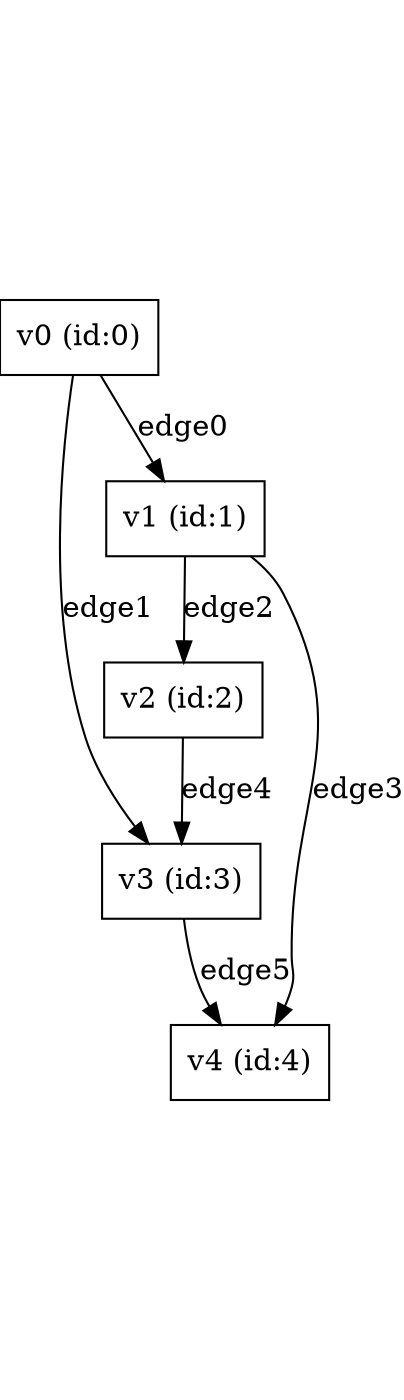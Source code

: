 digraph GVGraphWidget {
	graph [bb="0,0,147,388",
		concentrate=false,
		dpi="96,0",
		overlap=false,
		pad="0,2",
		root="v4 (id:4)",
		splines=true
	];
	node [fixedsize=false,
		label="\N",
		shape=box,
		width=0
	];
	"v4 (id:4)"	 [height=0.5,
		pos="102,18",
		width=0.88889];
	"v3 (id:3)"	 [height=0.5,
		pos="69,106",
		width=0.88889];
	"v3 (id:3)" -> "v4 (id:4)" [key="edge5:v3->v4 (id:5)",
	label=edge5,
	lp="98.5,62",
	pos="e,90.865,36.339 72.211,87.632 74.364,77.592 77.614,64.842 82,54 83.169,51.109 84.538,48.164 86,45.271"];
"v2 (id:2)" [height=0.5,
	pos="69,194",
	width=0.88889];
"v2 (id:2)" -> "v3 (id:3)" [key="edge4:v2->v3 (id:4)",
label=edge4,
lp="85.5,150",
pos="e,69,124.08 69,175.6 69,163.75 69,147.82 69,134.29"];
"v1 (id:1)" [height=0.5,
pos="69,282",
width=0.88889];
"v1 (id:1)" -> "v4 (id:4)" [key="edge3:v1->v4 (id:3)",
label=edge3,
lp="130.5,150",
pos="e,109.73,36.104 92.152,263.82 97.54,258.69 102.67,252.64 106,246 116.3,225.47 112.21,228.71 115,70 115.13,62.89 116.26,60.999 115,\
54 114.51,51.283 113.83,48.501 113.02,45.751"];
"v1 (id:1)" -> "v2 (id:2)" [key="edge2:v1->v2 (id:2)",
label=edge2,
lp="85.5,238",
pos="e,69,212.08 69,263.6 69,251.75 69,235.82 69,222.29"];
"v0 (id:0)" [height=0.5,
pos="32,370",
width=0.88889];
"v0 (id:0)" -> "v3 (id:3)" [key="edge1:v0->v3 (id:1)",
label=edge1,
lp="35.5,238",
pos="e,55.172,124.23 28.429,351.82 22.013,317.61 10.734,238.86 28,176 32.247,160.54 40.96,145.04 49.266,132.65"];
"v0 (id:0)" -> "v1 (id:1)" [key="edge0:v0->v1 (id:0)",
label=edge0,
lp="69.5,326",
pos="e,61.65,300.08 39.488,351.6 44.687,339.51 51.711,323.18 57.603,309.49"];
}
